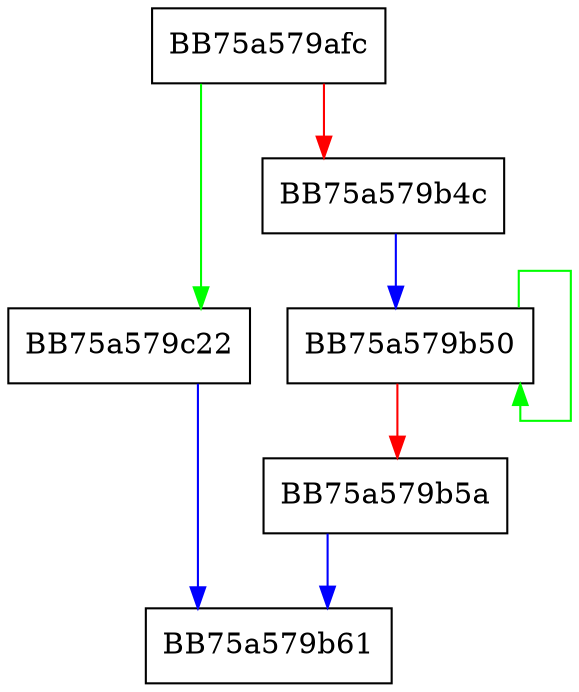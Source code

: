 digraph McTemplateU0qmzxxxxxxq_MPEventWriteTransfer {
  node [shape="box"];
  graph [splines=ortho];
  BB75a579afc -> BB75a579c22 [color="green"];
  BB75a579afc -> BB75a579b4c [color="red"];
  BB75a579b4c -> BB75a579b50 [color="blue"];
  BB75a579b50 -> BB75a579b50 [color="green"];
  BB75a579b50 -> BB75a579b5a [color="red"];
  BB75a579b5a -> BB75a579b61 [color="blue"];
  BB75a579c22 -> BB75a579b61 [color="blue"];
}